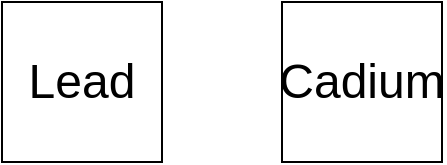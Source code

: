<mxfile version="22.0.4" type="github">
  <diagram name="Page-1" id="ad2ugWRQlucctlsAGpi_">
    <mxGraphModel dx="851" dy="934" grid="1" gridSize="10" guides="1" tooltips="1" connect="1" arrows="1" fold="1" page="1" pageScale="1" pageWidth="840" pageHeight="800" math="0" shadow="0">
      <root>
        <mxCell id="0" />
        <mxCell id="1" parent="0" />
        <mxCell id="bFzB6lt4irMAKAjeBKUg-1" value="&lt;font style=&quot;font-size: 24px;&quot;&gt;Cadium&lt;/font&gt;" style="whiteSpace=wrap;html=1;aspect=fixed;" vertex="1" parent="1">
          <mxGeometry x="660" y="70" width="80" height="80" as="geometry" />
        </mxCell>
        <mxCell id="bFzB6lt4irMAKAjeBKUg-2" value="&lt;font style=&quot;font-size: 24px;&quot;&gt;Lead&lt;/font&gt;" style="whiteSpace=wrap;html=1;aspect=fixed;" vertex="1" parent="1">
          <mxGeometry x="520" y="70" width="80" height="80" as="geometry" />
        </mxCell>
      </root>
    </mxGraphModel>
  </diagram>
</mxfile>
